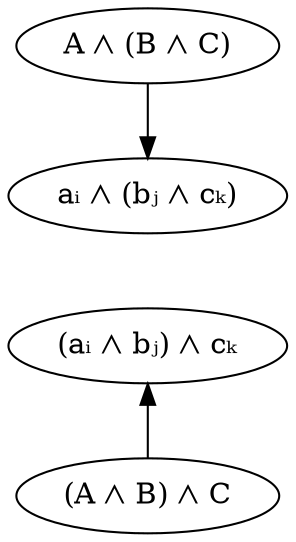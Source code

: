 digraph {
    LeftAssoc[label="A ⋀ (B ⋀ C)"]
    Aand[label="aᵢ ⋀ (bⱼ ⋀ cₖ)" class="value"]

    LeftAssoc -> Aand

    RightAssoc[label="(A ⋀ B) ⋀ C"]
    andC[label="(aᵢ ⋀ bⱼ) ⋀ cₖ" class="value"]

    andC -> RightAssoc[dir=back]

    Aand -> andC[style=invis]
    andC -> Aand[style=invis]
}
